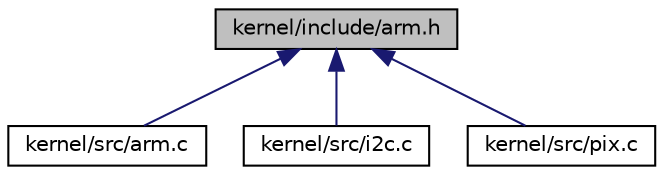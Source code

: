 digraph "kernel/include/arm.h"
{
 // LATEX_PDF_SIZE
  edge [fontname="Helvetica",fontsize="10",labelfontname="Helvetica",labelfontsize="10"];
  node [fontname="Helvetica",fontsize="10",shape=record];
  Node1 [label="kernel/include/arm.h",height=0.2,width=0.4,color="black", fillcolor="grey75", style="filled", fontcolor="black",tooltip="Assembly wrappers for arm instructions."];
  Node1 -> Node2 [dir="back",color="midnightblue",fontsize="10",style="solid",fontname="Helvetica"];
  Node2 [label="kernel/src/arm.c",height=0.2,width=0.4,color="black", fillcolor="white", style="filled",URL="$arm_8c.html",tooltip="Assembly wrappers for arm instructions."];
  Node1 -> Node3 [dir="back",color="midnightblue",fontsize="10",style="solid",fontname="Helvetica"];
  Node3 [label="kernel/src/i2c.c",height=0.2,width=0.4,color="black", fillcolor="white", style="filled",URL="$i2c_8c.html",tooltip="I2C driver implementation."];
  Node1 -> Node4 [dir="back",color="midnightblue",fontsize="10",style="solid",fontname="Helvetica"];
  Node4 [label="kernel/src/pix.c",height=0.2,width=0.4,color="black", fillcolor="white", style="filled",URL="$pix_8c.html",tooltip="pwm driver for ws2812b \"neopixel\""];
}
